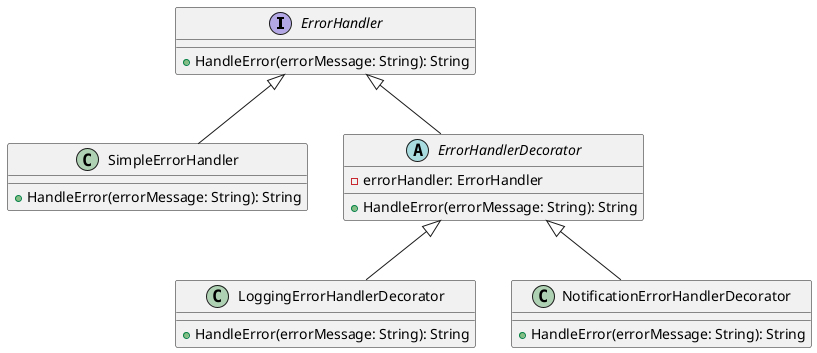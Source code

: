 @startuml
interface ErrorHandler {
    +HandleError(errorMessage: String): String
}

class SimpleErrorHandler {
    +HandleError(errorMessage: String): String
}

abstract class ErrorHandlerDecorator {
    -errorHandler: ErrorHandler
    +HandleError(errorMessage: String): String
}

class LoggingErrorHandlerDecorator {
    +HandleError(errorMessage: String): String
}

class NotificationErrorHandlerDecorator {
    +HandleError(errorMessage: String): String
}

ErrorHandler <|-- SimpleErrorHandler
ErrorHandler <|-- ErrorHandlerDecorator
ErrorHandlerDecorator <|-- LoggingErrorHandlerDecorator
ErrorHandlerDecorator <|-- NotificationErrorHandlerDecorator
@enduml